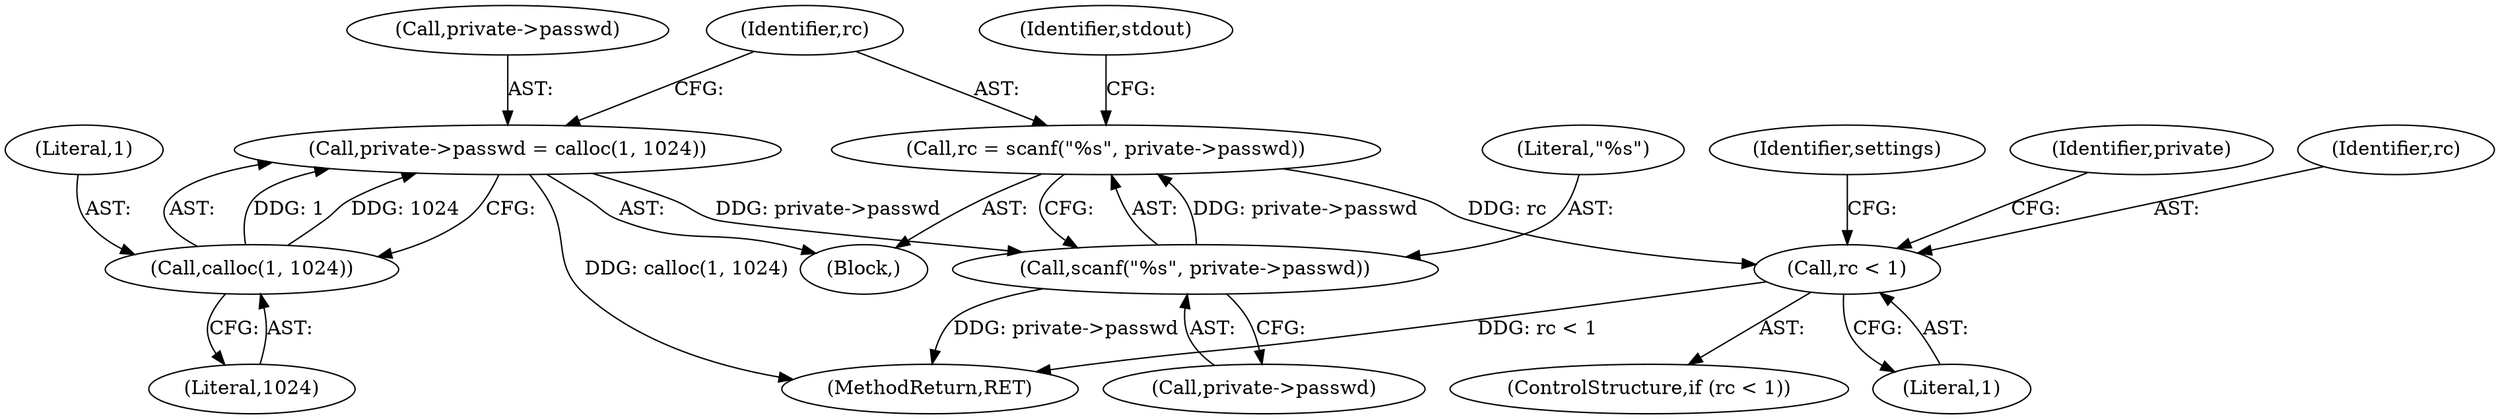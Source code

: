 digraph "0_pacemaker_564f7cc2a51dcd2f28ab12a13394f31be5aa3c93_7@API" {
"1000153" [label="(Call,rc = scanf(\"%s\", private->passwd))"];
"1000155" [label="(Call,scanf(\"%s\", private->passwd))"];
"1000146" [label="(Call,private->passwd = calloc(1, 1024))"];
"1000150" [label="(Call,calloc(1, 1024))"];
"1000164" [label="(Call,rc < 1)"];
"1000153" [label="(Call,rc = scanf(\"%s\", private->passwd))"];
"1000156" [label="(Literal,\"%s\")"];
"1000150" [label="(Call,calloc(1, 1024))"];
"1000175" [label="(Identifier,settings)"];
"1000154" [label="(Identifier,rc)"];
"1000170" [label="(Identifier,private)"];
"1000166" [label="(Literal,1)"];
"1000122" [label="(Block,)"];
"1000155" [label="(Call,scanf(\"%s\", private->passwd))"];
"1000164" [label="(Call,rc < 1)"];
"1000146" [label="(Call,private->passwd = calloc(1, 1024))"];
"1000147" [label="(Call,private->passwd)"];
"1000165" [label="(Identifier,rc)"];
"1000161" [label="(Identifier,stdout)"];
"1000151" [label="(Literal,1)"];
"1000163" [label="(ControlStructure,if (rc < 1))"];
"1000157" [label="(Call,private->passwd)"];
"1000152" [label="(Literal,1024)"];
"1000310" [label="(MethodReturn,RET)"];
"1000153" -> "1000122"  [label="AST: "];
"1000153" -> "1000155"  [label="CFG: "];
"1000154" -> "1000153"  [label="AST: "];
"1000155" -> "1000153"  [label="AST: "];
"1000161" -> "1000153"  [label="CFG: "];
"1000155" -> "1000153"  [label="DDG: private->passwd"];
"1000153" -> "1000164"  [label="DDG: rc"];
"1000155" -> "1000157"  [label="CFG: "];
"1000156" -> "1000155"  [label="AST: "];
"1000157" -> "1000155"  [label="AST: "];
"1000155" -> "1000310"  [label="DDG: private->passwd"];
"1000146" -> "1000155"  [label="DDG: private->passwd"];
"1000146" -> "1000122"  [label="AST: "];
"1000146" -> "1000150"  [label="CFG: "];
"1000147" -> "1000146"  [label="AST: "];
"1000150" -> "1000146"  [label="AST: "];
"1000154" -> "1000146"  [label="CFG: "];
"1000146" -> "1000310"  [label="DDG: calloc(1, 1024)"];
"1000150" -> "1000146"  [label="DDG: 1"];
"1000150" -> "1000146"  [label="DDG: 1024"];
"1000150" -> "1000152"  [label="CFG: "];
"1000151" -> "1000150"  [label="AST: "];
"1000152" -> "1000150"  [label="AST: "];
"1000164" -> "1000163"  [label="AST: "];
"1000164" -> "1000166"  [label="CFG: "];
"1000165" -> "1000164"  [label="AST: "];
"1000166" -> "1000164"  [label="AST: "];
"1000170" -> "1000164"  [label="CFG: "];
"1000175" -> "1000164"  [label="CFG: "];
"1000164" -> "1000310"  [label="DDG: rc < 1"];
}
